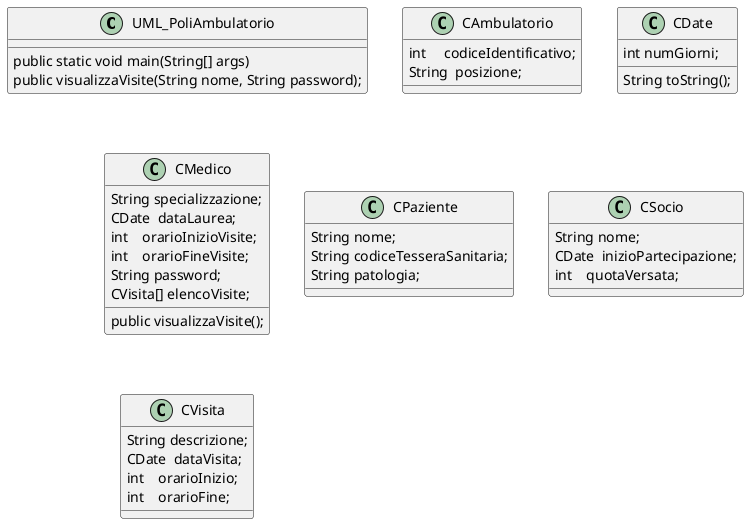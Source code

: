 @startuml

class UML_PoliAmbulatorio {
    public static void main(String[] args)
    public visualizzaVisite(String nome, String password);
}

class CAmbulatorio  {
    int     codiceIdentificativo;
    String  posizione;
}
class CDate {
    int numGiorni;    
    String toString();
}
class CMedico {
    String specializzazione;
    CDate  dataLaurea;  
    int    orarioInizioVisite;
    int    orarioFineVisite;
    String password;
    CVisita[] elencoVisite;
    public visualizzaVisite();
}
class CPaziente {
    String nome;
    String codiceTesseraSanitaria;
    String patologia;  
}
class CSocio {
    String nome;
    CDate  inizioPartecipazione;
    int    quotaVersata;
}
class CVisita {
    String descrizione;
    CDate  dataVisita;
    int    orarioInizio;
    int    orarioFine;
}


@enduml